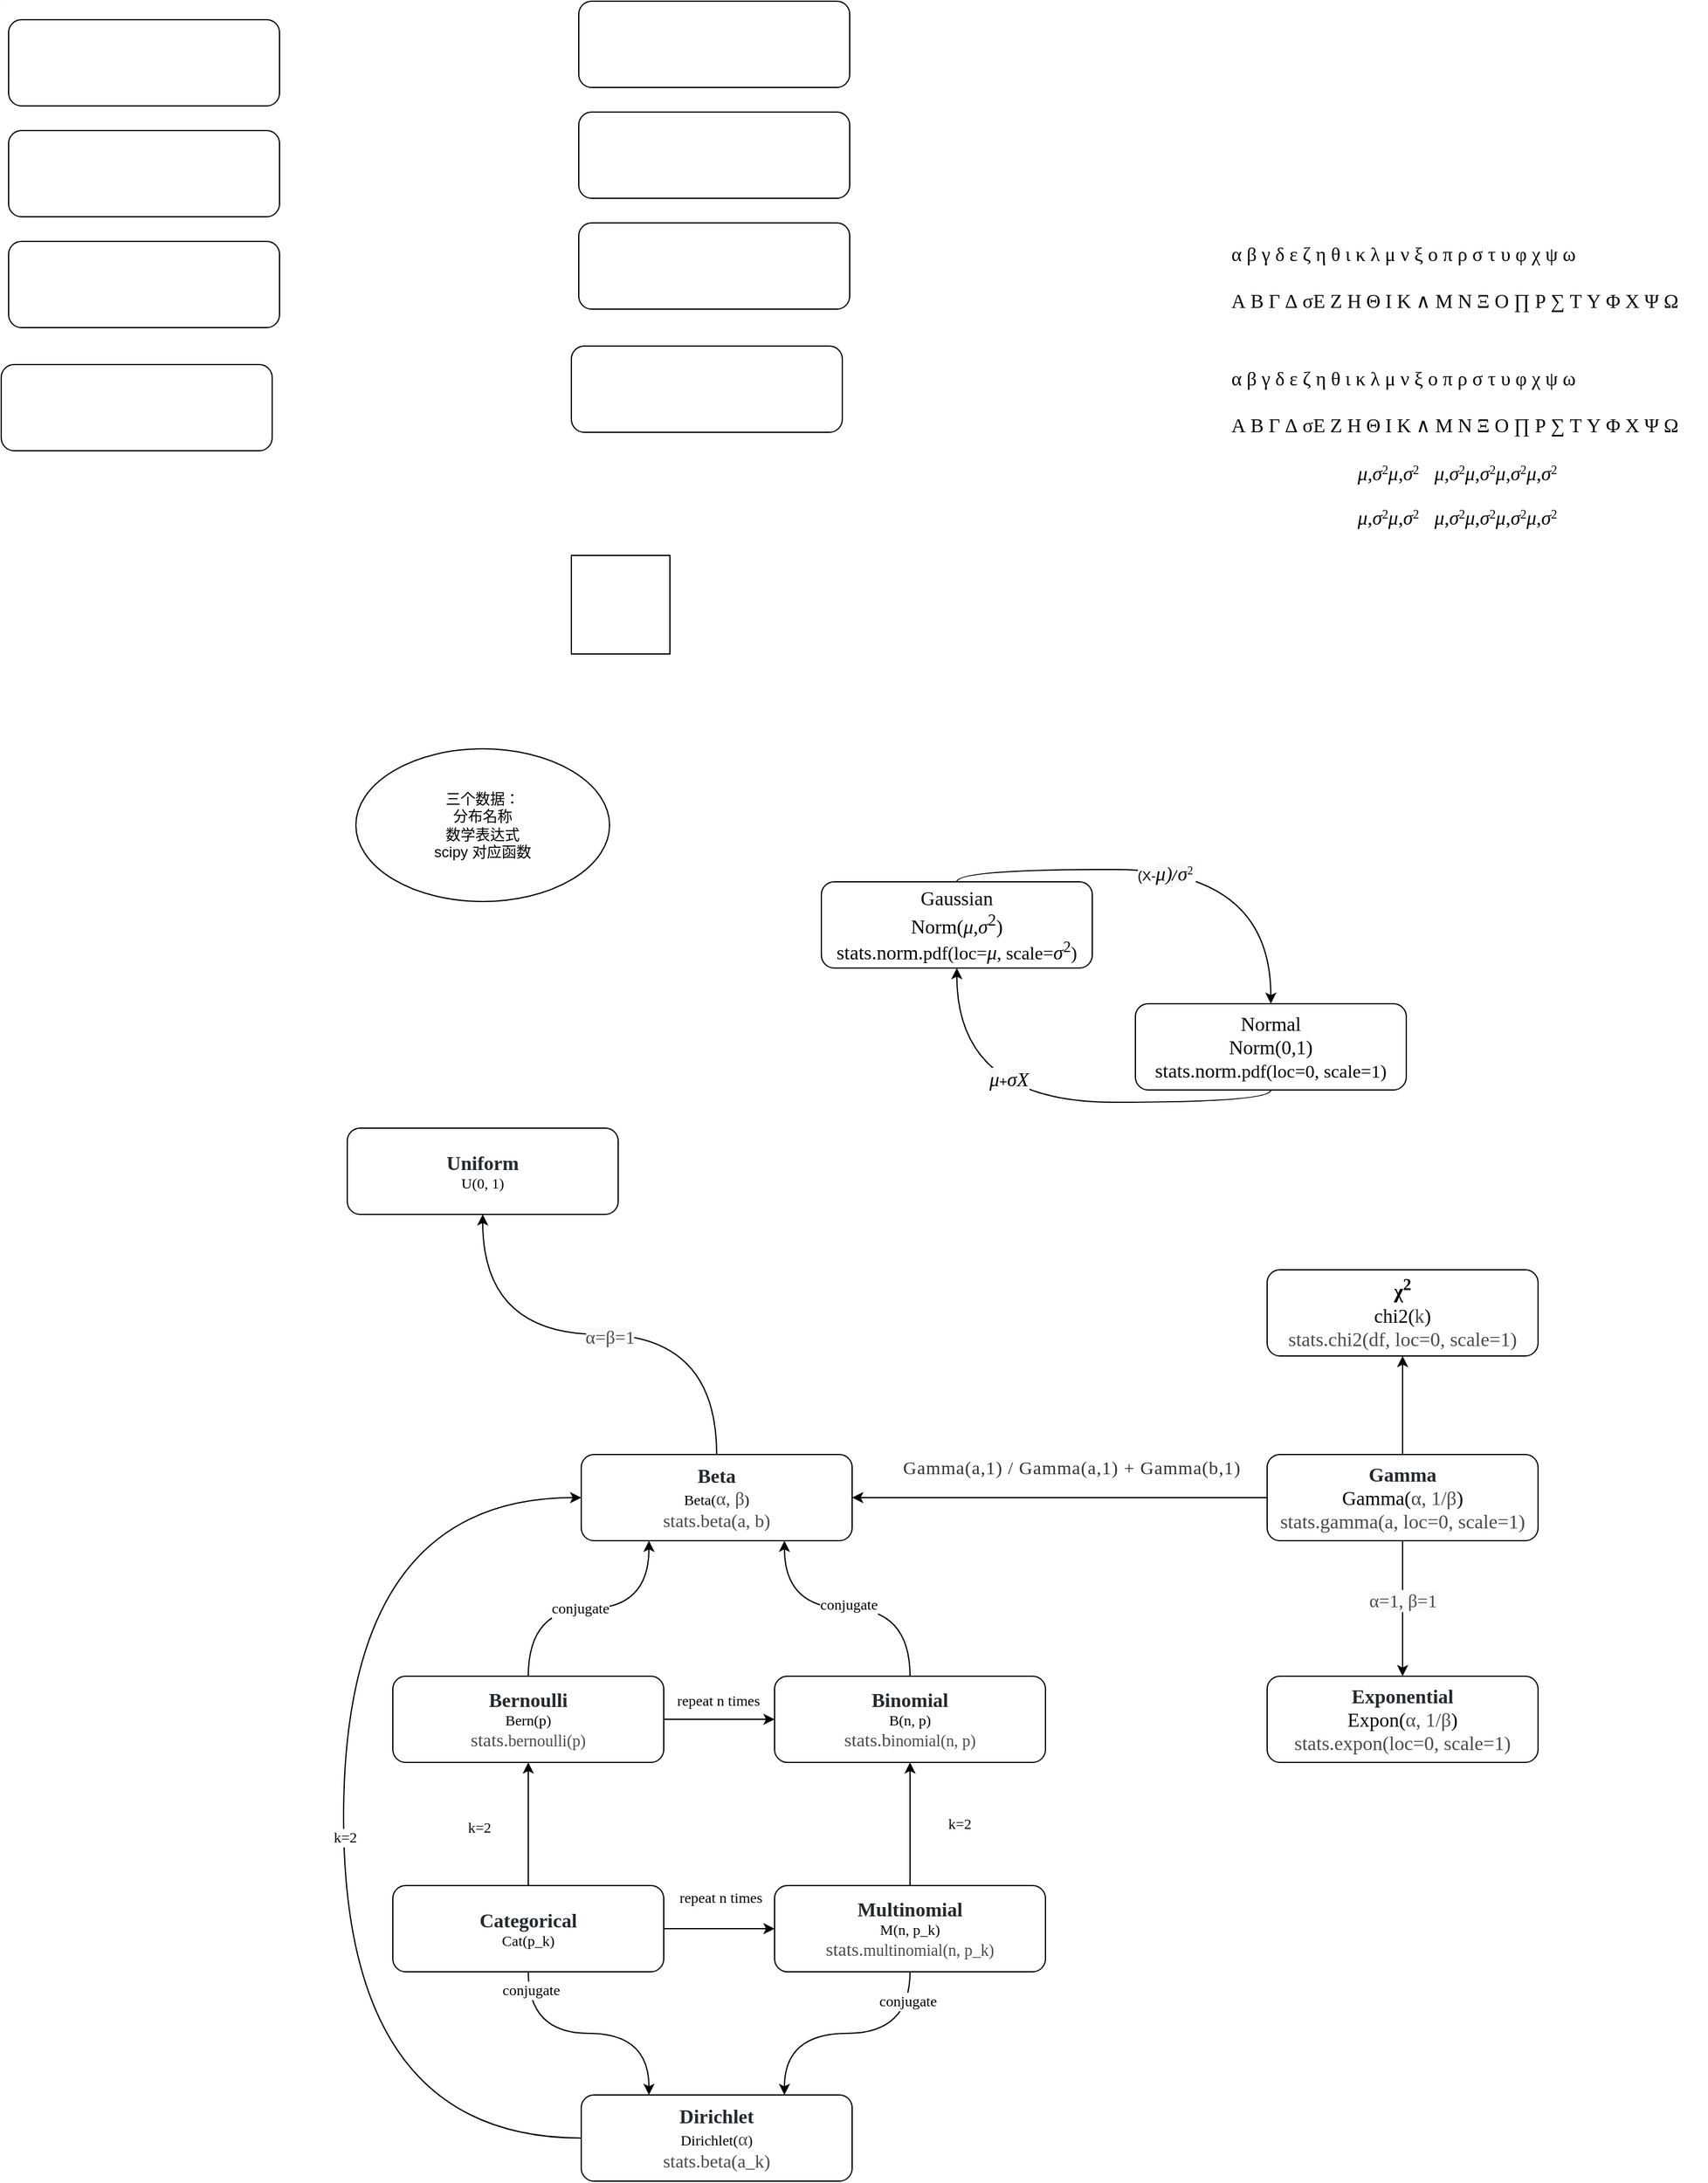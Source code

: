 <mxfile version="14.6.13" type="device"><diagram id="b2CaYkgUw3xgY0C4xX47" name="Page-1"><mxGraphModel dx="1213" dy="1212" grid="0" gridSize="10" guides="1" tooltips="1" connect="1" arrows="1" fold="1" page="1" pageScale="1" pageWidth="3300" pageHeight="4681" math="0" shadow="0"><root><mxCell id="0"/><mxCell id="1" parent="0"/><mxCell id="jUIoDYva2noRJINr1U3d-1" value="&lt;span style=&quot;box-sizing: border-box ; font-weight: 600 ; color: rgb(36 , 41 , 46) ; font-size: 16px ; background-color: rgb(255 , 255 , 255)&quot;&gt;Uniform&lt;/span&gt;&lt;br&gt;U(0, 1)" style="rounded=1;whiteSpace=wrap;html=1;fontFamily=Times New Roman;align=center;verticalAlign=middle;" parent="1" vertex="1"><mxGeometry x="1194" y="1454" width="220" height="70" as="geometry"/></mxCell><mxCell id="jUIoDYva2noRJINr1U3d-2" value="" style="edgeStyle=orthogonalEdgeStyle;rounded=0;orthogonalLoop=1;jettySize=auto;html=1;fontFamily=Times New Roman;align=center;verticalAlign=middle;fontSize=12;curved=1;" parent="1" source="jUIoDYva2noRJINr1U3d-6" target="jUIoDYva2noRJINr1U3d-9" edge="1"><mxGeometry relative="1" as="geometry"/></mxCell><mxCell id="jUIoDYva2noRJINr1U3d-3" value="repeat n times" style="edgeLabel;html=1;align=center;verticalAlign=middle;resizable=0;points=[];fontFamily=Times New Roman;fontSize=12;" parent="jUIoDYva2noRJINr1U3d-2" vertex="1" connectable="0"><mxGeometry x="0.072" y="-1" relative="1" as="geometry"><mxPoint x="-4" y="-16" as="offset"/></mxGeometry></mxCell><mxCell id="jUIoDYva2noRJINr1U3d-4" style="edgeStyle=orthogonalEdgeStyle;rounded=0;orthogonalLoop=1;jettySize=auto;html=1;exitX=0.5;exitY=0;exitDx=0;exitDy=0;entryX=0.25;entryY=1;entryDx=0;entryDy=0;fontFamily=Times New Roman;align=center;verticalAlign=middle;curved=1;" parent="1" source="jUIoDYva2noRJINr1U3d-6" target="jUIoDYva2noRJINr1U3d-23" edge="1"><mxGeometry relative="1" as="geometry"/></mxCell><mxCell id="jUIoDYva2noRJINr1U3d-5" value="conjugate" style="edgeLabel;html=1;align=center;verticalAlign=middle;resizable=0;points=[];fontSize=12;fontFamily=Times New Roman;" parent="jUIoDYva2noRJINr1U3d-4" vertex="1" connectable="0"><mxGeometry x="-0.132" relative="1" as="geometry"><mxPoint x="6" as="offset"/></mxGeometry></mxCell><mxCell id="jUIoDYva2noRJINr1U3d-6" value="&lt;span style=&quot;box-sizing: border-box; font-weight: 600; color: rgb(36, 41, 46); font-size: 16px; background-color: rgb(255, 255, 255);&quot;&gt;&lt;span style=&quot;box-sizing: border-box ; font-family: , , &amp;quot;segoe ui&amp;quot; , &amp;quot;helvetica&amp;quot; , &amp;quot;arial&amp;quot; , sans-serif , &amp;quot;apple color emoji&amp;quot; , &amp;quot;segoe ui emoji&amp;quot;&quot;&gt;Bernoulli&lt;/span&gt;&lt;/span&gt;&lt;br&gt;Bern(p)&lt;br&gt;&lt;span class=&quot;sig-prename descclassname&quot; style=&quot;box-sizing: border-box; background-color: transparent; color: rgb(74, 74, 74); font-size: 15px;&quot;&gt;stats.&lt;/span&gt;&lt;span class=&quot;sig-name descname&quot; style=&quot;box-sizing: border-box; background-color: transparent; font-size: 1.1em; color: rgb(74, 74, 74);&quot;&gt;bernoulli(p)&lt;/span&gt;" style="rounded=1;whiteSpace=wrap;html=1;fontFamily=Times New Roman;align=center;verticalAlign=middle;" parent="1" vertex="1"><mxGeometry x="1231" y="1899" width="220" height="70" as="geometry"/></mxCell><mxCell id="jUIoDYva2noRJINr1U3d-7" style="edgeStyle=orthogonalEdgeStyle;rounded=0;orthogonalLoop=1;jettySize=auto;html=1;exitX=0.5;exitY=0;exitDx=0;exitDy=0;entryX=0.75;entryY=1;entryDx=0;entryDy=0;fontFamily=Times New Roman;align=center;verticalAlign=middle;curved=1;" parent="1" source="jUIoDYva2noRJINr1U3d-9" target="jUIoDYva2noRJINr1U3d-23" edge="1"><mxGeometry relative="1" as="geometry"/></mxCell><mxCell id="jUIoDYva2noRJINr1U3d-8" value="conjugate" style="edgeLabel;html=1;align=center;verticalAlign=middle;resizable=0;points=[];fontSize=12;fontFamily=Times New Roman;" parent="jUIoDYva2noRJINr1U3d-7" vertex="1" connectable="0"><mxGeometry x="0.035" y="-3" relative="1" as="geometry"><mxPoint x="4" as="offset"/></mxGeometry></mxCell><mxCell id="jUIoDYva2noRJINr1U3d-9" value="&lt;span style=&quot;box-sizing: border-box ; font-weight: 600 ; color: rgb(36 , 41 , 46) ; font-size: 16px ; background-color: rgb(255 , 255 , 255)&quot;&gt;Binomial&lt;/span&gt;&lt;br&gt;B(n, p)&lt;br&gt;&lt;span class=&quot;sig-prename descclassname&quot; style=&quot;background-color: transparent ; box-sizing: border-box ; color: rgb(74 , 74 , 74) ; font-size: 15px&quot;&gt;stats.b&lt;/span&gt;&lt;span class=&quot;sig-name descname&quot; style=&quot;background-color: transparent ; box-sizing: border-box ; font-size: 1.1em ; color: rgb(74 , 74 , 74)&quot;&gt;inomial(n, p)&lt;/span&gt;" style="rounded=1;whiteSpace=wrap;html=1;fontFamily=Times New Roman;align=center;verticalAlign=middle;" parent="1" vertex="1"><mxGeometry x="1541" y="1899" width="220" height="70" as="geometry"/></mxCell><mxCell id="jUIoDYva2noRJINr1U3d-10" value="" style="edgeStyle=orthogonalEdgeStyle;rounded=0;orthogonalLoop=1;jettySize=auto;html=1;fontFamily=Times New Roman;align=center;verticalAlign=middle;fontSize=12;curved=1;" parent="1" source="jUIoDYva2noRJINr1U3d-16" target="jUIoDYva2noRJINr1U3d-6" edge="1"><mxGeometry relative="1" as="geometry"/></mxCell><mxCell id="jUIoDYva2noRJINr1U3d-11" value="k=2" style="edgeLabel;html=1;align=center;verticalAlign=middle;resizable=0;points=[];fontFamily=Times New Roman;fontSize=12;" parent="jUIoDYva2noRJINr1U3d-10" vertex="1" connectable="0"><mxGeometry x="-0.235" y="-1" relative="1" as="geometry"><mxPoint x="-41" y="-9" as="offset"/></mxGeometry></mxCell><mxCell id="jUIoDYva2noRJINr1U3d-12" value="" style="edgeStyle=orthogonalEdgeStyle;rounded=0;orthogonalLoop=1;jettySize=auto;html=1;fontFamily=Times New Roman;align=center;verticalAlign=middle;fontSize=12;curved=1;" parent="1" source="jUIoDYva2noRJINr1U3d-16" target="jUIoDYva2noRJINr1U3d-20" edge="1"><mxGeometry relative="1" as="geometry"/></mxCell><mxCell id="jUIoDYva2noRJINr1U3d-13" value="repeat n times" style="edgeLabel;html=1;align=center;verticalAlign=middle;resizable=0;points=[];fontFamily=Times New Roman;fontSize=12;" parent="jUIoDYva2noRJINr1U3d-12" vertex="1" connectable="0"><mxGeometry x="-0.188" y="3" relative="1" as="geometry"><mxPoint x="9" y="-22" as="offset"/></mxGeometry></mxCell><mxCell id="jUIoDYva2noRJINr1U3d-14" style="edgeStyle=orthogonalEdgeStyle;rounded=0;orthogonalLoop=1;jettySize=auto;html=1;entryX=0.25;entryY=0;entryDx=0;entryDy=0;fontFamily=Times New Roman;fontSize=12;align=center;verticalAlign=middle;curved=1;" parent="1" source="jUIoDYva2noRJINr1U3d-16" target="jUIoDYva2noRJINr1U3d-26" edge="1"><mxGeometry relative="1" as="geometry"/></mxCell><mxCell id="jUIoDYva2noRJINr1U3d-15" value="conjugate" style="edgeLabel;html=1;align=center;verticalAlign=middle;resizable=0;points=[];fontSize=12;fontFamily=Times New Roman;" parent="jUIoDYva2noRJINr1U3d-14" vertex="1" connectable="0"><mxGeometry x="-0.847" y="2" relative="1" as="geometry"><mxPoint as="offset"/></mxGeometry></mxCell><mxCell id="jUIoDYva2noRJINr1U3d-16" value="&lt;span style=&quot;box-sizing: border-box; font-weight: 600; color: rgb(36, 41, 46); font-size: 16px; background-color: rgb(255, 255, 255);&quot;&gt;Categorical&lt;/span&gt;&lt;br&gt;Cat(p_k)" style="rounded=1;whiteSpace=wrap;html=1;fontFamily=Times New Roman;align=center;verticalAlign=middle;" parent="1" vertex="1"><mxGeometry x="1231" y="2069" width="220" height="70" as="geometry"/></mxCell><mxCell id="jUIoDYva2noRJINr1U3d-17" value="k=2" style="edgeStyle=orthogonalEdgeStyle;rounded=0;orthogonalLoop=1;jettySize=auto;html=1;fontFamily=Times New Roman;align=center;verticalAlign=middle;fontSize=12;curved=1;" parent="1" source="jUIoDYva2noRJINr1U3d-20" target="jUIoDYva2noRJINr1U3d-9" edge="1"><mxGeometry y="-40" relative="1" as="geometry"><mxPoint as="offset"/></mxGeometry></mxCell><mxCell id="jUIoDYva2noRJINr1U3d-18" style="edgeStyle=orthogonalEdgeStyle;rounded=0;orthogonalLoop=1;jettySize=auto;html=1;exitX=0.5;exitY=1;exitDx=0;exitDy=0;entryX=0.75;entryY=0;entryDx=0;entryDy=0;fontFamily=Times New Roman;fontSize=12;align=center;verticalAlign=middle;curved=1;" parent="1" source="jUIoDYva2noRJINr1U3d-20" target="jUIoDYva2noRJINr1U3d-26" edge="1"><mxGeometry relative="1" as="geometry"/></mxCell><mxCell id="jUIoDYva2noRJINr1U3d-19" value="conjugate" style="edgeLabel;html=1;align=center;verticalAlign=middle;resizable=0;points=[];fontSize=12;fontFamily=Times New Roman;" parent="jUIoDYva2noRJINr1U3d-18" vertex="1" connectable="0"><mxGeometry x="-0.763" y="-2" relative="1" as="geometry"><mxPoint as="offset"/></mxGeometry></mxCell><mxCell id="jUIoDYva2noRJINr1U3d-20" value="&lt;span style=&quot;box-sizing: border-box ; font-weight: 600 ; color: rgb(36 , 41 , 46) ; font-size: 16px ; background-color: rgb(255 , 255 , 255)&quot;&gt;Multinomial&lt;/span&gt;&lt;br&gt;M(n, p_k)&lt;br&gt;&lt;span class=&quot;sig-prename descclassname&quot; style=&quot;box-sizing: border-box ; background-color: transparent ; color: rgb(74 , 74 , 74) ; font-size: 15px&quot;&gt;stats.&lt;/span&gt;&lt;span class=&quot;sig-name descname&quot; style=&quot;box-sizing: border-box ; background-color: transparent ; font-size: 1.1em ; color: rgb(74 , 74 , 74)&quot;&gt;multinomial(n, p_k)&lt;/span&gt;" style="rounded=1;whiteSpace=wrap;html=1;fontFamily=Times New Roman;align=center;verticalAlign=middle;" parent="1" vertex="1"><mxGeometry x="1541" y="2069" width="220" height="70" as="geometry"/></mxCell><mxCell id="jUIoDYva2noRJINr1U3d-21" value="" style="edgeStyle=orthogonalEdgeStyle;rounded=0;orthogonalLoop=1;jettySize=auto;html=1;fontFamily=Times New Roman;fontSize=12;align=center;verticalAlign=middle;curved=1;" parent="1" source="jUIoDYva2noRJINr1U3d-23" target="jUIoDYva2noRJINr1U3d-1" edge="1"><mxGeometry relative="1" as="geometry"/></mxCell><mxCell id="jUIoDYva2noRJINr1U3d-22" value="&lt;span style=&quot;color: rgb(74 , 74 , 74) ; font-size: 15px ; background-color: rgb(248 , 249 , 250)&quot;&gt;α=β=1&lt;/span&gt;" style="edgeLabel;html=1;align=center;verticalAlign=middle;resizable=0;points=[];fontSize=12;fontFamily=Times New Roman;" parent="jUIoDYva2noRJINr1U3d-21" vertex="1" connectable="0"><mxGeometry x="-0.04" y="1" relative="1" as="geometry"><mxPoint as="offset"/></mxGeometry></mxCell><mxCell id="jUIoDYva2noRJINr1U3d-23" value="&lt;span style=&quot;box-sizing: border-box ; font-weight: 600 ; color: rgb(36 , 41 , 46) ; font-size: 16px ; background-color: rgb(255 , 255 , 255)&quot;&gt;&lt;span style=&quot;box-sizing: border-box ; font-family: , , &amp;#34;segoe ui&amp;#34; , &amp;#34;helvetica&amp;#34; , &amp;#34;arial&amp;#34; , sans-serif , &amp;#34;apple color emoji&amp;#34; , &amp;#34;segoe ui emoji&amp;#34;&quot;&gt;Beta&lt;/span&gt;&lt;/span&gt;&lt;br&gt;Beta(&lt;span style=&quot;color: rgb(74 , 74 , 74) ; font-size: 15px&quot;&gt;α, β&lt;/span&gt;)&lt;br&gt;&lt;span class=&quot;sig-prename descclassname&quot; style=&quot;box-sizing: border-box ; background-color: transparent ; color: rgb(74 , 74 , 74) ; font-size: 15px&quot;&gt;stats.beta(a, b)&lt;/span&gt;" style="rounded=1;whiteSpace=wrap;html=1;fontFamily=Times New Roman;align=center;verticalAlign=middle;" parent="1" vertex="1"><mxGeometry x="1384" y="1719" width="220" height="70" as="geometry"/></mxCell><mxCell id="jUIoDYva2noRJINr1U3d-24" style="edgeStyle=orthogonalEdgeStyle;rounded=0;orthogonalLoop=1;jettySize=auto;html=1;entryX=0;entryY=0.5;entryDx=0;entryDy=0;fontFamily=Times New Roman;fontSize=12;align=center;verticalAlign=middle;exitX=0;exitY=0.5;exitDx=0;exitDy=0;curved=1;" parent="1" source="jUIoDYva2noRJINr1U3d-26" target="jUIoDYva2noRJINr1U3d-23" edge="1"><mxGeometry relative="1" as="geometry"><Array as="points"><mxPoint x="1191" y="2274"/><mxPoint x="1191" y="1754"/></Array></mxGeometry></mxCell><mxCell id="jUIoDYva2noRJINr1U3d-25" value="k=2" style="edgeLabel;html=1;align=center;verticalAlign=middle;resizable=0;points=[];fontSize=12;fontFamily=Times New Roman;" parent="jUIoDYva2noRJINr1U3d-24" vertex="1" connectable="0"><mxGeometry x="-0.035" y="-1" relative="1" as="geometry"><mxPoint as="offset"/></mxGeometry></mxCell><mxCell id="jUIoDYva2noRJINr1U3d-26" value="&lt;font color=&quot;#24292e&quot;&gt;&lt;span style=&quot;font-size: 16px ; background-color: rgb(255 , 255 , 255)&quot;&gt;&lt;b&gt;Dirichlet&lt;br&gt;&lt;/b&gt;&lt;/span&gt;&lt;/font&gt;Dirichlet(&lt;span style=&quot;color: rgb(74 , 74 , 74) ; font-size: 15px&quot;&gt;α&lt;/span&gt;)&lt;br&gt;&lt;span class=&quot;sig-prename descclassname&quot; style=&quot;box-sizing: border-box ; background-color: transparent ; color: rgb(74 , 74 , 74) ; font-size: 15px&quot;&gt;stats.beta(a_k)&lt;/span&gt;" style="rounded=1;whiteSpace=wrap;html=1;fontFamily=Times New Roman;align=center;verticalAlign=middle;" parent="1" vertex="1"><mxGeometry x="1384" y="2239" width="220" height="70" as="geometry"/></mxCell><mxCell id="jUIoDYva2noRJINr1U3d-27" style="edgeStyle=orthogonalEdgeStyle;rounded=0;orthogonalLoop=1;jettySize=auto;html=1;exitX=0;exitY=0.5;exitDx=0;exitDy=0;entryX=1;entryY=0.5;entryDx=0;entryDy=0;fontFamily=Times New Roman;fontSize=12;align=center;verticalAlign=middle;curved=1;" parent="1" source="jUIoDYva2noRJINr1U3d-32" target="jUIoDYva2noRJINr1U3d-23" edge="1"><mxGeometry relative="1" as="geometry"/></mxCell><mxCell id="jUIoDYva2noRJINr1U3d-28" value="&lt;span style=&quot;color: rgb(51 , 51 , 51) ; font-family: , , &amp;#34;helvetica neue&amp;#34; , &amp;#34;pingfang sc&amp;#34; , &amp;#34;hiragino sans gb&amp;#34; , &amp;#34;microsoft yahei ui&amp;#34; , &amp;#34;microsoft yahei&amp;#34; , &amp;#34;arial&amp;#34; , sans-serif ; font-size: 15px ; letter-spacing: 0.544px ; text-align: justify&quot;&gt;Gamma(a,1) / Gamma(a,1) + Gamma(b,1)&lt;/span&gt;" style="edgeLabel;html=1;align=center;verticalAlign=middle;resizable=0;points=[];fontSize=12;fontFamily=Times New Roman;" parent="jUIoDYva2noRJINr1U3d-27" vertex="1" connectable="0"><mxGeometry x="-0.177" y="-3" relative="1" as="geometry"><mxPoint x="-21" y="-22" as="offset"/></mxGeometry></mxCell><mxCell id="jUIoDYva2noRJINr1U3d-29" value="" style="edgeStyle=orthogonalEdgeStyle;rounded=0;orthogonalLoop=1;jettySize=auto;html=1;fontFamily=Times New Roman;fontSize=12;align=center;verticalAlign=middle;curved=1;" parent="1" source="jUIoDYva2noRJINr1U3d-32" target="jUIoDYva2noRJINr1U3d-33" edge="1"><mxGeometry relative="1" as="geometry"/></mxCell><mxCell id="jUIoDYva2noRJINr1U3d-30" value="&lt;span style=&quot;color: rgb(74 , 74 , 74) ; font-size: 15px ; background-color: rgb(248 , 249 , 250)&quot;&gt;α=1, β=1&lt;/span&gt;" style="edgeLabel;html=1;align=center;verticalAlign=middle;resizable=0;points=[];fontSize=12;fontFamily=Times New Roman;" parent="jUIoDYva2noRJINr1U3d-29" vertex="1" connectable="0"><mxGeometry x="-0.124" relative="1" as="geometry"><mxPoint as="offset"/></mxGeometry></mxCell><mxCell id="jUIoDYva2noRJINr1U3d-31" value="" style="edgeStyle=orthogonalEdgeStyle;rounded=0;orthogonalLoop=1;jettySize=auto;html=1;fontFamily=Times New Roman;fontSize=12;align=center;verticalAlign=middle;curved=1;" parent="1" source="jUIoDYva2noRJINr1U3d-32" target="jUIoDYva2noRJINr1U3d-34" edge="1"><mxGeometry relative="1" as="geometry"/></mxCell><mxCell id="jUIoDYva2noRJINr1U3d-32" value="&lt;font style=&quot;font-size: 16px&quot;&gt;&lt;span style=&quot;box-sizing: border-box ; font-weight: 600 ; color: rgb(36 , 41 , 46) ; background-color: rgb(255 , 255 , 255)&quot;&gt;&lt;span style=&quot;box-sizing: border-box&quot;&gt;Gamma&lt;/span&gt;&lt;/span&gt;&lt;br&gt;Gamma(&lt;span style=&quot;color: rgb(74 , 74 , 74)&quot;&gt;α, 1/β&lt;/span&gt;)&lt;br&gt;&lt;span class=&quot;sig-prename descclassname&quot; style=&quot;box-sizing: border-box ; background-color: transparent ; color: rgb(74 , 74 , 74)&quot;&gt;stats.gamma(a, loc=0, scale=1)&lt;/span&gt;&lt;/font&gt;" style="rounded=1;whiteSpace=wrap;html=1;fontFamily=Times New Roman;align=center;verticalAlign=middle;" parent="1" vertex="1"><mxGeometry x="1941" y="1719" width="220" height="70" as="geometry"/></mxCell><mxCell id="jUIoDYva2noRJINr1U3d-33" value="&lt;font style=&quot;font-size: 16px&quot;&gt;&lt;span style=&quot;box-sizing: border-box ; font-weight: 600 ; color: rgb(36 , 41 , 46) ; background-color: rgb(255 , 255 , 255)&quot;&gt;&lt;span style=&quot;box-sizing: border-box&quot;&gt;Exponential&lt;/span&gt;&lt;/span&gt;&lt;br&gt;Expon(&lt;span style=&quot;color: rgb(74 , 74 , 74)&quot;&gt;α, 1/β&lt;/span&gt;)&lt;br&gt;&lt;span class=&quot;sig-prename descclassname&quot; style=&quot;box-sizing: border-box ; background-color: transparent ; color: rgb(74 , 74 , 74)&quot;&gt;stats.expon(loc=0, scale=1)&lt;/span&gt;&lt;/font&gt;" style="rounded=1;whiteSpace=wrap;html=1;fontFamily=Times New Roman;align=center;verticalAlign=middle;" parent="1" vertex="1"><mxGeometry x="1941" y="1899" width="220" height="70" as="geometry"/></mxCell><mxCell id="jUIoDYva2noRJINr1U3d-34" value="&lt;font style=&quot;font-size: 16px&quot;&gt;&lt;font style=&quot;font-size: 16px&quot;&gt;&lt;span style=&quot;background-color: rgb(255 , 255 , 255)&quot;&gt;&lt;b&gt;χ&lt;sup&gt;2&lt;/sup&gt;&lt;/b&gt;&lt;/span&gt;&lt;br&gt;&lt;span style=&quot;background-color: rgb(255 , 255 , 255)&quot;&gt;chi2&lt;/span&gt;(&lt;span style=&quot;color: rgb(74 , 74 , 74)&quot;&gt;k&lt;/span&gt;)&lt;br&gt;&lt;/font&gt;&lt;span class=&quot;sig-prename descclassname&quot; style=&quot;box-sizing: border-box ; background-color: transparent ; color: rgb(74 , 74 , 74)&quot;&gt;&lt;font style=&quot;font-size: 16px&quot;&gt;stats.chi2(df, loc=0, scale=&lt;/font&gt;1)&lt;/span&gt;&lt;/font&gt;" style="rounded=1;whiteSpace=wrap;html=1;fontFamily=Times New Roman;align=center;verticalAlign=middle;" parent="1" vertex="1"><mxGeometry x="1941" y="1569" width="220" height="70" as="geometry"/></mxCell><mxCell id="jUIoDYva2noRJINr1U3d-35" value="" style="rounded=1;whiteSpace=wrap;html=1;fontFamily=Times New Roman;align=center;verticalAlign=middle;" parent="1" vertex="1"><mxGeometry x="919" y="554" width="220" height="70" as="geometry"/></mxCell><mxCell id="jUIoDYva2noRJINr1U3d-38" value="" style="rounded=1;whiteSpace=wrap;html=1;fontFamily=Times New Roman;align=center;verticalAlign=middle;" parent="1" vertex="1"><mxGeometry x="919" y="644" width="220" height="70" as="geometry"/></mxCell><mxCell id="jUIoDYva2noRJINr1U3d-39" value="" style="rounded=1;whiteSpace=wrap;html=1;fontFamily=Times New Roman;align=center;verticalAlign=middle;" parent="1" vertex="1"><mxGeometry x="919" y="734" width="220" height="70" as="geometry"/></mxCell><mxCell id="jUIoDYva2noRJINr1U3d-40" value="" style="rounded=1;whiteSpace=wrap;html=1;fontFamily=Times New Roman;align=center;verticalAlign=middle;" parent="1" vertex="1"><mxGeometry x="913" y="834" width="220" height="70" as="geometry"/></mxCell><mxCell id="jUIoDYva2noRJINr1U3d-41" value="" style="rounded=1;whiteSpace=wrap;html=1;fontFamily=Times New Roman;align=center;verticalAlign=middle;" parent="1" vertex="1"><mxGeometry x="1382" y="539" width="220" height="70" as="geometry"/></mxCell><mxCell id="jUIoDYva2noRJINr1U3d-42" value="" style="rounded=1;whiteSpace=wrap;html=1;fontFamily=Times New Roman;align=center;verticalAlign=middle;" parent="1" vertex="1"><mxGeometry x="1382" y="629" width="220" height="70" as="geometry"/></mxCell><mxCell id="jUIoDYva2noRJINr1U3d-43" value="" style="rounded=1;whiteSpace=wrap;html=1;fontFamily=Times New Roman;align=center;verticalAlign=middle;" parent="1" vertex="1"><mxGeometry x="1382" y="719" width="220" height="70" as="geometry"/></mxCell><mxCell id="jUIoDYva2noRJINr1U3d-44" value="" style="rounded=1;whiteSpace=wrap;html=1;fontFamily=Times New Roman;align=center;verticalAlign=middle;" parent="1" vertex="1"><mxGeometry x="1376" y="819" width="220" height="70" as="geometry"/></mxCell><mxCell id="jUIoDYva2noRJINr1U3d-46" value="&lt;font style=&quot;font-size: 16px ; background-color: rgb(255 , 255 , 255)&quot;&gt;&lt;font style=&quot;font-size: 16px&quot;&gt;Normal&lt;br&gt;&lt;/font&gt;Norm(0&lt;i&gt;,&lt;/i&gt;&lt;span style=&quot;position: absolute ; clip: rect(3.487em , 1000.53em , 4.085em , -1000em) ; top: -3.995em ; left: 0em&quot;&gt;&lt;span class=&quot;mi&quot; id=&quot;MathJax-Span-50&quot; style=&quot;font-style: italic&quot;&gt;&lt;span style=&quot;display: inline-block ; overflow: hidden ; height: 1px ; width: 0.033em&quot;&gt;&lt;/span&gt;&lt;/span&gt;&lt;span style=&quot;display: inline-block ; width: 0px ; height: 3.995em&quot;&gt;&lt;/span&gt;&lt;/span&gt;&lt;/font&gt;&lt;font style=&quot;font-size: 16px&quot;&gt;&lt;font style=&quot;font-size: 16px ; background-color: rgb(255 , 255 , 255)&quot;&gt;1)&lt;br&gt;&lt;span class=&quot;sig-prename descclassname&quot; style=&quot;box-sizing: border-box ; text-align: left&quot;&gt;&lt;span class=&quot;pre&quot; style=&quot;box-sizing: border-box&quot;&gt;stats.&lt;/span&gt;&lt;/span&gt;&lt;span class=&quot;sig-name descname&quot; style=&quot;box-sizing: border-box ; text-align: left&quot;&gt;&lt;span class=&quot;pre&quot; style=&quot;box-sizing: border-box&quot;&gt;norm.&lt;span class=&quot;pre&quot; style=&quot;box-sizing: border-box ; font-size: 15px&quot;&gt;pdf(&lt;/span&gt;&lt;span class=&quot;pre&quot; style=&quot;box-sizing: border-box ; font-size: 15px&quot;&gt;loc=0,&lt;/span&gt;&lt;span style=&quot;font-size: 15px&quot;&gt;&lt;span class=&quot;Apple-converted-space&quot;&gt;&amp;nbsp;&lt;/span&gt;&lt;/span&gt;&lt;span class=&quot;pre&quot; style=&quot;box-sizing: border-box ; font-size: 15px&quot;&gt;scale=1)&lt;/span&gt;&lt;/span&gt;&lt;/span&gt;&lt;/font&gt;&lt;br&gt;&lt;/font&gt;" style="rounded=1;whiteSpace=wrap;html=1;fontFamily=Times New Roman;align=center;verticalAlign=middle;" parent="1" vertex="1"><mxGeometry x="1834" y="1353" width="220" height="70" as="geometry"/></mxCell><mxCell id="jUIoDYva2noRJINr1U3d-47" value="三个数据：&lt;br&gt;分布名称&lt;br&gt;数学表达式&lt;br&gt;scipy 对应函数" style="ellipse;whiteSpace=wrap;html=1;" parent="1" vertex="1"><mxGeometry x="1201" y="1146" width="206" height="124" as="geometry"/></mxCell><mxCell id="jUIoDYva2noRJINr1U3d-54" value="&lt;h2 style=&quot;font-size: 16px&quot;&gt;&lt;span class=&quot;MathJax&quot; id=&quot;MathJax-Element-4-Frame&quot; tabindex=&quot;0&quot; style=&quot;position: relative&quot;&gt;&lt;nobr&gt;&lt;span class=&quot;math&quot; id=&quot;MathJax-Span-30&quot; style=&quot;width: 4.737em ; display: inline-block&quot;&gt;&lt;font style=&quot;font-size: 16px&quot;&gt;&lt;span style=&quot;display: inline-block ; position: relative ; width: 3.757em ; height: 0px&quot;&gt;&lt;span style=&quot;position: absolute ; clip: rect(1.784em , 1003.71em , 2.824em , -1000em) ; top: -2.54em ; left: 0em&quot;&gt;&lt;span class=&quot;mrow&quot; id=&quot;MathJax-Span-31&quot;&gt;&lt;span class=&quot;texatom&quot; id=&quot;MathJax-Span-32&quot;&gt;&lt;span class=&quot;mrow&quot; id=&quot;MathJax-Span-33&quot;&gt;&lt;span class=&quot;mi&quot; id=&quot;MathJax-Span-34&quot; style=&quot;font-family: &amp;#34;stixgeneral&amp;#34;&quot;&gt;E&lt;/span&gt;&lt;/span&gt;&lt;/span&gt;&lt;span class=&quot;mo&quot; id=&quot;MathJax-Span-35&quot; style=&quot;font-family: &amp;#34;stixgeneral&amp;#34;&quot;&gt;(&lt;/span&gt;&lt;span class=&quot;mi&quot; id=&quot;MathJax-Span-36&quot; style=&quot;font-family: &amp;#34;stixgeneral&amp;#34; ; font-style: italic&quot;&gt;X&lt;span style=&quot;display: inline-block ; overflow: hidden ; height: 1px ; width: 0.044em&quot;&gt;&lt;/span&gt;&lt;/span&gt;&lt;span class=&quot;mo&quot; id=&quot;MathJax-Span-37&quot; style=&quot;font-family: &amp;#34;stixgeneral&amp;#34;&quot;&gt;)&lt;/span&gt;&lt;span class=&quot;mo&quot; id=&quot;MathJax-Span-38&quot; style=&quot;font-family: &amp;#34;stixgeneral&amp;#34; ; padding-left: 0.313em&quot;&gt;=&lt;/span&gt;&lt;span class=&quot;mi&quot; id=&quot;MathJax-Span-39&quot; style=&quot;font-family: &amp;#34;stixgeneral&amp;#34; ; font-style: italic ; padding-left: 0.313em&quot;&gt;μ&lt;/span&gt;&lt;/span&gt;&lt;/span&gt;&lt;/span&gt;&lt;span style=&quot;display: inline-block ; overflow: hidden ; vertical-align: -0.292em ; border-left: 0px solid ; width: 0px ; height: 1.177em&quot;&gt;&lt;/span&gt;&lt;/font&gt;&lt;/span&gt;&lt;/nobr&gt;&lt;/span&gt;&lt;/h2&gt;&lt;h2 style=&quot;font-size: 16px&quot;&gt;&lt;div class=&quot;MathJax_Display&quot;&gt;&lt;span class=&quot;MathJax&quot; id=&quot;MathJax-Element-5-Frame&quot; tabindex=&quot;0&quot; style=&quot;position: relative&quot;&gt;&lt;nobr&gt;&lt;span class=&quot;math&quot; id=&quot;MathJax-Span-40&quot; style=&quot;width: 6.298em ; display: inline-block&quot;&gt;&lt;font style=&quot;font-size: 16px&quot;&gt;&lt;span style=&quot;display: inline-block ; position: relative ; width: 5em ; height: 0px&quot;&gt;&lt;span style=&quot;position: absolute ; clip: rect(1.569em , 1005em , 2.796em , -1000em) ; top: -2.54em ; left: 0em&quot;&gt;&lt;span class=&quot;mrow&quot; id=&quot;MathJax-Span-41&quot;&gt;&lt;span class=&quot;msubsup&quot; id=&quot;MathJax-Span-49&quot; style=&quot;padding-left: 0.313em&quot;&gt;&lt;span style=&quot;display: inline-block ; position: relative ; width: 1.019em ; height: 0px&quot;&gt;&lt;span style=&quot;position: absolute ; clip: rect(3.487em , 1000.53em , 4.085em , -1000em) ; top: -3.995em ; left: 0em&quot;&gt;&lt;br&gt;&lt;/span&gt;&lt;/span&gt;&lt;/span&gt;&lt;/span&gt;&lt;span style=&quot;display: inline-block ; width: 0px ; height: 2.54em&quot;&gt;&lt;/span&gt;&lt;/span&gt;&lt;/span&gt;&lt;span style=&quot;display: inline-block ; overflow: hidden ; vertical-align: -0.256em ; border-left: 0px solid ; width: 0px ; height: 1.412em&quot;&gt;&lt;/span&gt;&lt;/font&gt;&lt;/span&gt;&lt;/nobr&gt;&lt;/span&gt;&lt;/div&gt;&lt;/h2&gt;" style="whiteSpace=wrap;html=1;aspect=fixed;" parent="1" vertex="1"><mxGeometry x="1376" y="989" width="80" height="80" as="geometry"/></mxCell><mxCell id="TUL8UU3yJ-6eKtw_I78Y-1" value="&lt;font style=&quot;font-size: 16px ; background-color: rgb(255 , 255 , 255)&quot;&gt;&lt;font style=&quot;font-size: 16px&quot;&gt;Gaussian&lt;br&gt;&lt;/font&gt;Norm(&lt;span style=&quot;font-style: italic&quot;&gt;μ&lt;/span&gt;&lt;font style=&quot;font-size: 16px&quot;&gt;,&lt;/font&gt;&lt;span style=&quot;font-style: italic&quot;&gt;σ&lt;/span&gt;&lt;span style=&quot;position: absolute ; clip: rect(3.487em , 1000.53em , 4.085em , -1000em) ; top: -3.995em ; left: 0em&quot;&gt;&lt;span class=&quot;mi&quot; id=&quot;MathJax-Span-50&quot; style=&quot;font-style: italic&quot;&gt;&lt;span style=&quot;display: inline-block ; overflow: hidden ; height: 1px ; width: 0.033em&quot;&gt;&lt;/span&gt;&lt;/span&gt;&lt;span style=&quot;display: inline-block ; width: 0px ; height: 3.995em&quot;&gt;&lt;/span&gt;&lt;/span&gt;&lt;sup&gt;2&lt;/sup&gt;&lt;/font&gt;&lt;font style=&quot;font-size: 16px&quot;&gt;&lt;font style=&quot;font-size: 16px ; background-color: rgb(255 , 255 , 255)&quot;&gt;)&lt;br&gt;&lt;span class=&quot;sig-prename descclassname&quot; style=&quot;box-sizing: border-box ; text-align: left&quot;&gt;&lt;span class=&quot;pre&quot; style=&quot;box-sizing: border-box&quot;&gt;stats.&lt;/span&gt;&lt;/span&gt;&lt;span class=&quot;sig-name descname&quot; style=&quot;box-sizing: border-box ; text-align: left&quot;&gt;&lt;span class=&quot;pre&quot; style=&quot;box-sizing: border-box&quot;&gt;norm.&lt;span class=&quot;pre&quot; style=&quot;box-sizing: border-box ; font-size: 15px&quot;&gt;pdf(&lt;/span&gt;&lt;span class=&quot;pre&quot; style=&quot;box-sizing: border-box ; font-size: 15px&quot;&gt;loc=&lt;span style=&quot;font-size: 16px ; font-style: italic ; text-align: center&quot;&gt;μ&lt;/span&gt;,&lt;/span&gt;&lt;span style=&quot;font-size: 15px&quot;&gt;&lt;span class=&quot;Apple-converted-space&quot;&gt;&amp;nbsp;&lt;/span&gt;&lt;/span&gt;&lt;span class=&quot;pre&quot; style=&quot;box-sizing: border-box ; font-size: 15px&quot;&gt;scale=&lt;span style=&quot;font-size: 16px ; text-align: center ; font-style: italic&quot;&gt;σ&lt;/span&gt;&lt;span style=&quot;font-size: 16px ; text-align: center ; position: absolute ; clip: rect(3.487em , 1000.53em , 4.085em , -1000em) ; top: -3.995em ; left: 0em&quot;&gt;&lt;span class=&quot;mi&quot; id=&quot;MathJax-Span-50&quot; style=&quot;font-style: italic&quot;&gt;&lt;span style=&quot;display: inline-block ; overflow: hidden ; height: 1px ; width: 0.033em&quot;&gt;&lt;/span&gt;&lt;/span&gt;&lt;span style=&quot;display: inline-block ; width: 0px ; height: 3.995em&quot;&gt;&lt;/span&gt;&lt;/span&gt;&lt;sup style=&quot;text-align: center&quot;&gt;2&lt;/sup&gt;)&lt;/span&gt;&lt;/span&gt;&lt;/span&gt;&lt;/font&gt;&lt;br&gt;&lt;/font&gt;" style="rounded=1;whiteSpace=wrap;html=1;fontFamily=Times New Roman;align=center;verticalAlign=middle;" vertex="1" parent="1"><mxGeometry x="1579" y="1254" width="220" height="70" as="geometry"/></mxCell><mxCell id="TUL8UU3yJ-6eKtw_I78Y-11" value="" style="endArrow=classic;html=1;exitX=0.5;exitY=0;exitDx=0;exitDy=0;entryX=0.5;entryY=0;entryDx=0;entryDy=0;edgeStyle=orthogonalEdgeStyle;curved=1;" edge="1" parent="1" source="TUL8UU3yJ-6eKtw_I78Y-1" target="jUIoDYva2noRJINr1U3d-46"><mxGeometry width="50" height="50" relative="1" as="geometry"><mxPoint x="1989" y="1695" as="sourcePoint"/><mxPoint x="2039" y="1645" as="targetPoint"/></mxGeometry></mxCell><mxCell id="TUL8UU3yJ-6eKtw_I78Y-15" value="(X-&lt;span style=&quot;font-family: &amp;#34;times new roman&amp;#34; ; font-size: 16px ; font-style: italic ; background-color: rgb(248 , 249 , 250)&quot;&gt;μ)/&lt;/span&gt;&lt;span style=&quot;background-color: rgb(248 , 249 , 250) ; font-family: &amp;#34;times new roman&amp;#34; ; font-size: 16px ; font-style: italic&quot;&gt;σ&lt;/span&gt;&lt;span style=&quot;background-color: rgb(248 , 249 , 250) ; font-family: &amp;#34;times new roman&amp;#34; ; font-size: 16px ; position: absolute ; clip: rect(3.487em , 1000.53em , 4.085em , -1000em) ; top: -3.995em ; left: 0em&quot;&gt;&lt;span class=&quot;mi&quot; id=&quot;MathJax-Span-50&quot; style=&quot;font-style: italic&quot;&gt;&lt;span style=&quot;display: inline-block ; overflow: hidden ; height: 1px ; width: 0.033em&quot;&gt;&lt;/span&gt;&lt;/span&gt;&lt;span style=&quot;display: inline-block ; width: 0px ; height: 3.995em&quot;&gt;&lt;/span&gt;&lt;/span&gt;&lt;sup style=&quot;background-color: rgb(248 , 249 , 250) ; font-family: &amp;#34;times new roman&amp;#34;&quot;&gt;2&amp;nbsp;&lt;br&gt;&lt;/sup&gt;" style="edgeLabel;html=1;align=center;verticalAlign=middle;resizable=0;points=[];" vertex="1" connectable="0" parent="TUL8UU3yJ-6eKtw_I78Y-11"><mxGeometry x="-0.037" y="-3" relative="1" as="geometry"><mxPoint as="offset"/></mxGeometry></mxCell><mxCell id="TUL8UU3yJ-6eKtw_I78Y-12" value="" style="endArrow=classic;html=1;exitX=0.5;exitY=1;exitDx=0;exitDy=0;entryX=0.5;entryY=1;entryDx=0;entryDy=0;edgeStyle=orthogonalEdgeStyle;curved=1;" edge="1" parent="1" source="jUIoDYva2noRJINr1U3d-46" target="TUL8UU3yJ-6eKtw_I78Y-1"><mxGeometry width="50" height="50" relative="1" as="geometry"><mxPoint x="1989" y="1695" as="sourcePoint"/><mxPoint x="2039" y="1645" as="targetPoint"/></mxGeometry></mxCell><mxCell id="TUL8UU3yJ-6eKtw_I78Y-16" value="&lt;span style=&quot;font-family: &amp;#34;times new roman&amp;#34; ; font-size: 16px ; font-style: italic ; background-color: rgb(248 , 249 , 250)&quot;&gt;μ&lt;/span&gt;+&lt;span style=&quot;background-color: rgb(248 , 249 , 250) ; font-family: &amp;#34;times new roman&amp;#34; ; font-size: 16px ; font-style: italic&quot;&gt;σ&lt;/span&gt;&lt;span style=&quot;background-color: rgb(248 , 249 , 250) ; font-family: &amp;#34;times new roman&amp;#34; ; font-size: 16px ; position: absolute ; clip: rect(3.487em , 1000.53em , 4.085em , -1000em) ; top: -3.995em ; left: 0em&quot;&gt;&lt;span style=&quot;display: inline-block ; width: 0px ; height: 3.995em&quot;&gt;&lt;/span&gt;&lt;/span&gt;&lt;span style=&quot;font-style: italic ; background-color: rgb(248 , 249 , 250) ; font-family: &amp;#34;times new roman&amp;#34; ; font-size: 16px&quot;&gt;X&lt;/span&gt;&lt;br&gt;&lt;span style=&quot;background-color: rgb(248 , 249 , 250) ; font-family: &amp;#34;times new roman&amp;#34; ; font-size: 16px ; position: absolute ; clip: rect(3.487em , 1000.53em , 4.085em , -1000em) ; top: -3.995em ; left: 0em&quot;&gt;&lt;span style=&quot;display: inline-block ; width: 0px ; height: 3.995em&quot;&gt;&lt;/span&gt;&lt;/span&gt;" style="edgeLabel;html=1;align=center;verticalAlign=middle;resizable=0;points=[];" vertex="1" connectable="0" parent="TUL8UU3yJ-6eKtw_I78Y-12"><mxGeometry x="0.193" y="-19" relative="1" as="geometry"><mxPoint as="offset"/></mxGeometry></mxCell><mxCell id="TUL8UU3yJ-6eKtw_I78Y-17" value="&lt;div style=&quot;text-align: justify&quot;&gt;&lt;span style=&quot;font-size: 16px&quot;&gt;&lt;br&gt;&lt;/span&gt;&lt;/div&gt;&lt;font&gt;&lt;div style=&quot;text-align: justify&quot;&gt;&lt;span style=&quot;font-size: 16px&quot;&gt;&lt;br&gt;&lt;/span&gt;&lt;/div&gt;&lt;div style=&quot;text-align: justify&quot;&gt;&lt;br&gt;&lt;/div&gt;&lt;div style=&quot;text-align: justify&quot;&gt;&lt;br&gt;&lt;/div&gt;&lt;div style=&quot;text-align: justify&quot;&gt;&lt;p style=&quot;margin: 0in ; font-family: &amp;#34;microsoft yahei&amp;#34; ; font-size: 16px&quot;&gt;α&amp;nbsp;β&amp;nbsp;γ&amp;nbsp;δ&amp;nbsp;ε&amp;nbsp;ζ&amp;nbsp;η&amp;nbsp;θ&amp;nbsp;ι&amp;nbsp;κ&amp;nbsp;λ&amp;nbsp;μ&amp;nbsp;ν&amp;nbsp;ξ&amp;nbsp;ο&amp;nbsp;π&amp;nbsp;ρ&amp;nbsp;σ&amp;nbsp;τ&amp;nbsp;υ&amp;nbsp;φ&amp;nbsp;χ&amp;nbsp;ψ&amp;nbsp;ω&amp;nbsp;&amp;nbsp;&lt;/p&gt;&lt;font style=&quot;text-align: center&quot;&gt;&lt;div style=&quot;text-align: justify&quot;&gt;&lt;span style=&quot;font-size: 16px&quot;&gt;&lt;br&gt;&lt;/span&gt;&lt;/div&gt;&lt;div style=&quot;text-align: justify&quot;&gt;&lt;span style=&quot;font-size: 16px ; font-family: &amp;#34;microsoft yahei&amp;#34;&quot;&gt;Α&amp;nbsp;Β&amp;nbsp;Γ&amp;nbsp;Δ&amp;nbsp;σΕ&amp;nbsp;Ζ&amp;nbsp;Η&amp;nbsp;Θ&amp;nbsp;Ι&amp;nbsp;Κ&amp;nbsp;∧&amp;nbsp;Μ&amp;nbsp;Ν&amp;nbsp;Ξ&amp;nbsp;Ο&amp;nbsp;∏&amp;nbsp;Ρ&amp;nbsp;∑&amp;nbsp;Τ&amp;nbsp;Υ&amp;nbsp;Φ&amp;nbsp;Χ&amp;nbsp;Ψ&amp;nbsp;Ω&amp;nbsp;&lt;/span&gt;&lt;/div&gt;&lt;/font&gt;&lt;/div&gt;&lt;div style=&quot;text-align: justify&quot;&gt;&lt;br&gt;&lt;/div&gt;&lt;div style=&quot;text-align: justify&quot;&gt;&lt;br&gt;&lt;/div&gt;&lt;div style=&quot;text-align: justify&quot;&gt;&lt;br&gt;&lt;/div&gt;&lt;/font&gt;&lt;p style=&quot;text-align: justify ; margin: 0in ; font-family: &amp;#34;microsoft yahei&amp;#34; ; font-size: 16px&quot;&gt;&lt;font style=&quot;font-size: 16px&quot;&gt;α&amp;nbsp;β&amp;nbsp;γ&amp;nbsp;δ&amp;nbsp;ε&amp;nbsp;ζ&amp;nbsp;η&amp;nbsp;θ&amp;nbsp;ι&amp;nbsp;κ&amp;nbsp;λ&amp;nbsp;μ&amp;nbsp;ν&amp;nbsp;ξ&amp;nbsp;ο&amp;nbsp;π&amp;nbsp;ρ&amp;nbsp;σ&amp;nbsp;τ&amp;nbsp;υ&amp;nbsp;φ&amp;nbsp;χ&amp;nbsp;ψ&amp;nbsp;ω&amp;nbsp;&amp;nbsp;&lt;/font&gt;&lt;/p&gt;&lt;font&gt;&lt;div style=&quot;text-align: justify&quot;&gt;&lt;span style=&quot;font-size: 16px&quot;&gt;&lt;br&gt;&lt;/span&gt;&lt;/div&gt;&lt;div style=&quot;text-align: justify&quot;&gt;&lt;span style=&quot;font-size: 16px ; font-family: &amp;#34;microsoft yahei&amp;#34;&quot;&gt;Α&amp;nbsp;Β&amp;nbsp;Γ&amp;nbsp;Δ&amp;nbsp;σΕ&amp;nbsp;Ζ&amp;nbsp;Η&amp;nbsp;Θ&amp;nbsp;Ι&amp;nbsp;Κ&amp;nbsp;∧&amp;nbsp;Μ&amp;nbsp;Ν&amp;nbsp;Ξ&amp;nbsp;Ο&amp;nbsp;∏&amp;nbsp;Ρ&amp;nbsp;∑&amp;nbsp;Τ&amp;nbsp;Υ&amp;nbsp;Φ&amp;nbsp;Χ&amp;nbsp;Ψ&amp;nbsp;Ω&lt;/span&gt;&lt;/div&gt;&lt;div style=&quot;text-align: justify&quot;&gt;&lt;span style=&quot;font-size: 16px ; font-family: &amp;#34;microsoft yahei&amp;#34;&quot;&gt;&lt;br&gt;&lt;/span&gt;&lt;/div&gt;&lt;span style=&quot;font-family: &amp;#34;times new roman&amp;#34; ; font-size: 16px ; font-style: italic&quot;&gt;μ&lt;/span&gt;&lt;font style=&quot;font-family: &amp;#34;times new roman&amp;#34; ; font-size: 16px&quot;&gt;,&lt;/font&gt;&lt;span style=&quot;font-family: &amp;#34;times new roman&amp;#34; ; font-size: 16px ; font-style: italic&quot;&gt;σ&lt;/span&gt;&lt;span style=&quot;font-family: &amp;#34;times new roman&amp;#34; ; font-size: 16px ; position: absolute ; clip: rect(3.487em , 1000.53em , 4.085em , -1000em) ; top: -3.995em ; left: 0em&quot;&gt;&lt;span class=&quot;mi&quot; id=&quot;MathJax-Span-50&quot; style=&quot;font-style: italic&quot;&gt;&lt;span style=&quot;display: inline-block ; overflow: hidden ; height: 1px ; width: 0.033em&quot;&gt;&lt;/span&gt;&lt;/span&gt;&lt;span style=&quot;display: inline-block ; width: 0px ; height: 3.995em&quot;&gt;&lt;/span&gt;&lt;/span&gt;&lt;sup style=&quot;font-family: &amp;#34;times new roman&amp;#34;&quot;&gt;2&lt;/sup&gt;&lt;span style=&quot;font-family: &amp;#34;times new roman&amp;#34; ; font-size: 16px ; font-style: italic&quot;&gt;μ&lt;/span&gt;&lt;font style=&quot;font-family: &amp;#34;times new roman&amp;#34; ; font-size: 16px&quot;&gt;,&lt;/font&gt;&lt;span style=&quot;font-family: &amp;#34;times new roman&amp;#34; ; font-size: 16px ; font-style: italic&quot;&gt;σ&lt;/span&gt;&lt;span style=&quot;font-family: &amp;#34;times new roman&amp;#34; ; font-size: 16px ; position: absolute ; clip: rect(3.487em , 1000.53em , 4.085em , -1000em) ; top: -3.995em ; left: 0em&quot;&gt;&lt;span class=&quot;mi&quot; id=&quot;MathJax-Span-50&quot; style=&quot;font-style: italic&quot;&gt;&lt;span style=&quot;display: inline-block ; overflow: hidden ; height: 1px ; width: 0.033em&quot;&gt;&lt;/span&gt;&lt;/span&gt;&lt;span style=&quot;display: inline-block ; width: 0px ; height: 3.995em&quot;&gt;&lt;/span&gt;&lt;/span&gt;&lt;sup style=&quot;font-family: &amp;#34;times new roman&amp;#34;&quot;&gt;2&amp;nbsp; &amp;nbsp; &amp;nbsp;&lt;/sup&gt;&lt;span style=&quot;font-family: &amp;#34;times new roman&amp;#34; ; font-size: 16px ; font-style: italic&quot;&gt;μ&lt;/span&gt;&lt;font style=&quot;font-family: &amp;#34;times new roman&amp;#34; ; font-size: 16px&quot;&gt;,&lt;/font&gt;&lt;span style=&quot;font-family: &amp;#34;times new roman&amp;#34; ; font-size: 16px ; font-style: italic&quot;&gt;σ&lt;/span&gt;&lt;span style=&quot;font-family: &amp;#34;times new roman&amp;#34; ; font-size: 16px ; position: absolute ; clip: rect(3.487em , 1000.53em , 4.085em , -1000em) ; top: -3.995em ; left: 0em&quot;&gt;&lt;span class=&quot;mi&quot; id=&quot;MathJax-Span-50&quot; style=&quot;font-style: italic&quot;&gt;&lt;span style=&quot;display: inline-block ; overflow: hidden ; height: 1px ; width: 0.033em&quot;&gt;&lt;/span&gt;&lt;/span&gt;&lt;span style=&quot;display: inline-block ; width: 0px ; height: 3.995em&quot;&gt;&lt;/span&gt;&lt;/span&gt;&lt;sup style=&quot;font-family: &amp;#34;times new roman&amp;#34;&quot;&gt;2&lt;/sup&gt;&lt;span style=&quot;font-family: &amp;#34;times new roman&amp;#34; ; font-size: 16px ; font-style: italic&quot;&gt;μ&lt;/span&gt;&lt;font style=&quot;font-family: &amp;#34;times new roman&amp;#34; ; font-size: 16px&quot;&gt;,&lt;/font&gt;&lt;span style=&quot;font-family: &amp;#34;times new roman&amp;#34; ; font-size: 16px ; font-style: italic&quot;&gt;σ&lt;/span&gt;&lt;span style=&quot;font-family: &amp;#34;times new roman&amp;#34; ; font-size: 16px ; position: absolute ; clip: rect(3.487em , 1000.53em , 4.085em , -1000em) ; top: -3.995em ; left: 0em&quot;&gt;&lt;span class=&quot;mi&quot; id=&quot;MathJax-Span-50&quot; style=&quot;font-style: italic&quot;&gt;&lt;span style=&quot;display: inline-block ; overflow: hidden ; height: 1px ; width: 0.033em&quot;&gt;&lt;/span&gt;&lt;/span&gt;&lt;span style=&quot;display: inline-block ; width: 0px ; height: 3.995em&quot;&gt;&lt;/span&gt;&lt;/span&gt;&lt;sup style=&quot;font-family: &amp;#34;times new roman&amp;#34;&quot;&gt;2&lt;/sup&gt;&lt;span style=&quot;font-family: &amp;#34;times new roman&amp;#34; ; font-size: 16px ; font-style: italic&quot;&gt;μ&lt;/span&gt;&lt;font style=&quot;font-family: &amp;#34;times new roman&amp;#34; ; font-size: 16px&quot;&gt;,&lt;/font&gt;&lt;span style=&quot;font-family: &amp;#34;times new roman&amp;#34; ; font-size: 16px ; font-style: italic&quot;&gt;σ&lt;/span&gt;&lt;span style=&quot;font-family: &amp;#34;times new roman&amp;#34; ; font-size: 16px ; position: absolute ; clip: rect(3.487em , 1000.53em , 4.085em , -1000em) ; top: -3.995em ; left: 0em&quot;&gt;&lt;span class=&quot;mi&quot; id=&quot;MathJax-Span-50&quot; style=&quot;font-style: italic&quot;&gt;&lt;span style=&quot;display: inline-block ; overflow: hidden ; height: 1px ; width: 0.033em&quot;&gt;&lt;/span&gt;&lt;/span&gt;&lt;span style=&quot;display: inline-block ; width: 0px ; height: 3.995em&quot;&gt;&lt;/span&gt;&lt;/span&gt;&lt;sup style=&quot;font-family: &amp;#34;times new roman&amp;#34;&quot;&gt;2&lt;/sup&gt;&lt;span style=&quot;font-family: &amp;#34;times new roman&amp;#34; ; font-size: 16px ; font-style: italic&quot;&gt;μ&lt;/span&gt;&lt;font style=&quot;font-family: &amp;#34;times new roman&amp;#34; ; font-size: 16px&quot;&gt;,&lt;/font&gt;&lt;span style=&quot;font-family: &amp;#34;times new roman&amp;#34; ; font-size: 16px ; font-style: italic&quot;&gt;σ&lt;/span&gt;&lt;span style=&quot;font-family: &amp;#34;times new roman&amp;#34; ; font-size: 16px ; position: absolute ; clip: rect(3.487em , 1000.53em , 4.085em , -1000em) ; top: -3.995em ; left: 0em&quot;&gt;&lt;span class=&quot;mi&quot; id=&quot;MathJax-Span-50&quot; style=&quot;font-style: italic&quot;&gt;&lt;span style=&quot;display: inline-block ; overflow: hidden ; height: 1px ; width: 0.033em&quot;&gt;&lt;/span&gt;&lt;/span&gt;&lt;span style=&quot;display: inline-block ; width: 0px ; height: 3.995em&quot;&gt;&lt;/span&gt;&lt;/span&gt;&lt;sup style=&quot;font-family: &amp;#34;times new roman&amp;#34;&quot;&gt;2&lt;br&gt;&lt;br&gt;&lt;/sup&gt;&lt;span style=&quot;font-family: &amp;#34;times new roman&amp;#34; ; font-size: 16px ; font-style: italic&quot;&gt;μ&lt;/span&gt;&lt;font style=&quot;font-family: &amp;#34;times new roman&amp;#34; ; font-size: 16px&quot;&gt;,&lt;/font&gt;&lt;span style=&quot;font-family: &amp;#34;times new roman&amp;#34; ; font-size: 16px ; font-style: italic&quot;&gt;σ&lt;/span&gt;&lt;span style=&quot;font-family: &amp;#34;times new roman&amp;#34; ; font-size: 16px ; position: absolute ; clip: rect(3.487em , 1000.53em , 4.085em , -1000em) ; top: -3.995em ; left: 0em&quot;&gt;&lt;span class=&quot;mi&quot; id=&quot;MathJax-Span-50&quot; style=&quot;font-style: italic&quot;&gt;&lt;span style=&quot;display: inline-block ; overflow: hidden ; height: 1px ; width: 0.033em&quot;&gt;&lt;/span&gt;&lt;/span&gt;&lt;span style=&quot;display: inline-block ; width: 0px ; height: 3.995em&quot;&gt;&lt;/span&gt;&lt;/span&gt;&lt;sup style=&quot;font-family: &amp;#34;times new roman&amp;#34;&quot;&gt;2&lt;/sup&gt;&lt;span style=&quot;font-family: &amp;#34;times new roman&amp;#34; ; font-size: 16px ; font-style: italic&quot;&gt;μ&lt;/span&gt;&lt;font style=&quot;font-family: &amp;#34;times new roman&amp;#34; ; font-size: 16px&quot;&gt;,&lt;/font&gt;&lt;span style=&quot;font-family: &amp;#34;times new roman&amp;#34; ; font-size: 16px ; font-style: italic&quot;&gt;σ&lt;/span&gt;&lt;span style=&quot;font-family: &amp;#34;times new roman&amp;#34; ; font-size: 16px ; position: absolute ; clip: rect(3.487em , 1000.53em , 4.085em , -1000em) ; top: -3.995em ; left: 0em&quot;&gt;&lt;span class=&quot;mi&quot; id=&quot;MathJax-Span-50&quot; style=&quot;font-style: italic&quot;&gt;&lt;span style=&quot;display: inline-block ; overflow: hidden ; height: 1px ; width: 0.033em&quot;&gt;&lt;/span&gt;&lt;/span&gt;&lt;span style=&quot;display: inline-block ; width: 0px ; height: 3.995em&quot;&gt;&lt;/span&gt;&lt;/span&gt;&lt;sup style=&quot;font-family: &amp;#34;times new roman&amp;#34;&quot;&gt;2&amp;nbsp; &amp;nbsp; &amp;nbsp;&lt;/sup&gt;&lt;span style=&quot;font-family: &amp;#34;times new roman&amp;#34; ; font-size: 16px ; font-style: italic&quot;&gt;μ&lt;/span&gt;&lt;font style=&quot;font-family: &amp;#34;times new roman&amp;#34; ; font-size: 16px&quot;&gt;,&lt;/font&gt;&lt;span style=&quot;font-family: &amp;#34;times new roman&amp;#34; ; font-size: 16px ; font-style: italic&quot;&gt;σ&lt;/span&gt;&lt;span style=&quot;font-family: &amp;#34;times new roman&amp;#34; ; font-size: 16px ; position: absolute ; clip: rect(3.487em , 1000.53em , 4.085em , -1000em) ; top: -3.995em ; left: 0em&quot;&gt;&lt;span class=&quot;mi&quot; id=&quot;MathJax-Span-50&quot; style=&quot;font-style: italic&quot;&gt;&lt;span style=&quot;display: inline-block ; overflow: hidden ; height: 1px ; width: 0.033em&quot;&gt;&lt;/span&gt;&lt;/span&gt;&lt;span style=&quot;display: inline-block ; width: 0px ; height: 3.995em&quot;&gt;&lt;/span&gt;&lt;/span&gt;&lt;sup style=&quot;font-family: &amp;#34;times new roman&amp;#34;&quot;&gt;2&lt;/sup&gt;&lt;span style=&quot;font-family: &amp;#34;times new roman&amp;#34; ; font-size: 16px ; font-style: italic&quot;&gt;μ&lt;/span&gt;&lt;font style=&quot;font-family: &amp;#34;times new roman&amp;#34; ; font-size: 16px&quot;&gt;,&lt;/font&gt;&lt;span style=&quot;font-family: &amp;#34;times new roman&amp;#34; ; font-size: 16px ; font-style: italic&quot;&gt;σ&lt;/span&gt;&lt;span style=&quot;font-family: &amp;#34;times new roman&amp;#34; ; font-size: 16px ; position: absolute ; clip: rect(3.487em , 1000.53em , 4.085em , -1000em) ; top: -3.995em ; left: 0em&quot;&gt;&lt;span class=&quot;mi&quot; id=&quot;MathJax-Span-50&quot; style=&quot;font-style: italic&quot;&gt;&lt;span style=&quot;display: inline-block ; overflow: hidden ; height: 1px ; width: 0.033em&quot;&gt;&lt;/span&gt;&lt;/span&gt;&lt;span style=&quot;display: inline-block ; width: 0px ; height: 3.995em&quot;&gt;&lt;/span&gt;&lt;/span&gt;&lt;sup style=&quot;font-family: &amp;#34;times new roman&amp;#34;&quot;&gt;2&lt;/sup&gt;&lt;span style=&quot;font-family: &amp;#34;times new roman&amp;#34; ; font-size: 16px ; font-style: italic&quot;&gt;μ&lt;/span&gt;&lt;font style=&quot;font-family: &amp;#34;times new roman&amp;#34; ; font-size: 16px&quot;&gt;,&lt;/font&gt;&lt;span style=&quot;font-family: &amp;#34;times new roman&amp;#34; ; font-size: 16px ; font-style: italic&quot;&gt;σ&lt;/span&gt;&lt;span style=&quot;font-family: &amp;#34;times new roman&amp;#34; ; font-size: 16px ; position: absolute ; clip: rect(3.487em , 1000.53em , 4.085em , -1000em) ; top: -3.995em ; left: 0em&quot;&gt;&lt;span class=&quot;mi&quot; id=&quot;MathJax-Span-50&quot; style=&quot;font-style: italic&quot;&gt;&lt;span style=&quot;display: inline-block ; overflow: hidden ; height: 1px ; width: 0.033em&quot;&gt;&lt;/span&gt;&lt;/span&gt;&lt;span style=&quot;display: inline-block ; width: 0px ; height: 3.995em&quot;&gt;&lt;/span&gt;&lt;/span&gt;&lt;sup style=&quot;font-family: &amp;#34;times new roman&amp;#34;&quot;&gt;2&lt;/sup&gt;&lt;span style=&quot;font-family: &amp;#34;times new roman&amp;#34; ; font-size: 16px ; font-style: italic&quot;&gt;μ&lt;/span&gt;&lt;font style=&quot;font-family: &amp;#34;times new roman&amp;#34; ; font-size: 16px&quot;&gt;,&lt;/font&gt;&lt;span style=&quot;font-family: &amp;#34;times new roman&amp;#34; ; font-size: 16px ; font-style: italic&quot;&gt;σ&lt;/span&gt;&lt;span style=&quot;font-family: &amp;#34;times new roman&amp;#34; ; font-size: 16px ; position: absolute ; clip: rect(3.487em , 1000.53em , 4.085em , -1000em) ; top: -3.995em ; left: 0em&quot;&gt;&lt;span class=&quot;mi&quot; id=&quot;MathJax-Span-50&quot; style=&quot;font-style: italic&quot;&gt;&lt;span style=&quot;display: inline-block ; overflow: hidden ; height: 1px ; width: 0.033em&quot;&gt;&lt;/span&gt;&lt;/span&gt;&lt;span style=&quot;display: inline-block ; width: 0px ; height: 3.995em&quot;&gt;&lt;/span&gt;&lt;/span&gt;&lt;sup style=&quot;font-family: &amp;#34;times new roman&amp;#34;&quot;&gt;2&lt;/sup&gt;&lt;sup style=&quot;font-family: &amp;#34;times new roman&amp;#34;&quot;&gt;&lt;br&gt;&lt;/sup&gt;&lt;div style=&quot;text-align: justify&quot;&gt;&lt;span style=&quot;font-size: 16px ; font-family: &amp;#34;microsoft yahei&amp;#34;&quot;&gt;&amp;nbsp;&amp;nbsp;&lt;/span&gt;&lt;br&gt;&lt;/div&gt;&lt;/font&gt;&lt;font&gt;&lt;div style=&quot;text-align: justify&quot;&gt;&lt;span style=&quot;font-size: 16px&quot;&gt;&lt;br&gt;&lt;/span&gt;&lt;/div&gt;&lt;/font&gt;&lt;div style=&quot;text-align: justify&quot;&gt;&lt;br&gt;&lt;/div&gt;" style="text;html=1;align=center;verticalAlign=middle;resizable=0;points=[];autosize=1;strokeColor=none;" vertex="1" parent="1"><mxGeometry x="1892" y="689" width="406" height="309" as="geometry"/></mxCell></root></mxGraphModel></diagram></mxfile>